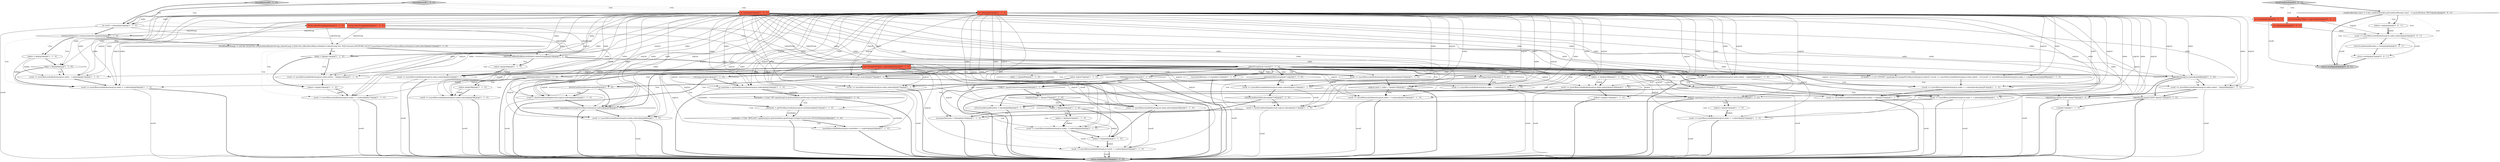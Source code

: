 digraph {
40 [style = filled, label = "result += insertReturnAndIndent(argList,index,indent)@@@21@@@['1', '1', '0']", fillcolor = white, shape = ellipse image = "AAA0AAABBB1BBB"];
44 [style = filled, label = "SQLUtils.isBlockEndKeyword(dialect,tokenString)@@@19@@@['1', '1', '0']", fillcolor = white, shape = diamond image = "AAA0AAABBB1BBB"];
6 [style = filled, label = "index > 0@@@6@@@['1', '1', '0']", fillcolor = white, shape = diamond image = "AAA0AAABBB1BBB"];
13 [style = filled, label = "result += insertReturnAndIndent(argList,index,indent - 1)@@@62@@@['1', '1', '0']", fillcolor = white, shape = ellipse image = "AAA0AAABBB1BBB"];
19 [style = filled, label = "\"CASE\".equalsIgnoreCase(getPrevKeyword(argList,index))@@@83@@@['1', '1', '0']", fillcolor = white, shape = diamond image = "AAA0AAABBB1BBB"];
21 [style = filled, label = "result += insertReturnAndIndent(argList,index - 1,indent)@@@50@@@['1', '1', '0']", fillcolor = white, shape = ellipse image = "AAA0AAABBB1BBB"];
4 [style = filled, label = "{result += insertReturnAndIndent(argList,index + 1,indent)break}@@@97@@@['1', '1', '0']", fillcolor = white, shape = ellipse image = "AAA0AAABBB1BBB"];
86 [style = filled, label = "int index@@@2@@@['0', '0', '1']", fillcolor = tomato, shape = box image = "AAA0AAABBB3BBB"];
45 [style = filled, label = "\"WHEN\".equalsIgnoreCase(getNextKeyword(argList,index))@@@51@@@['1', '1', '0']", fillcolor = white, shape = diamond image = "AAA0AAABBB1BBB"];
54 [style = filled, label = "isJoinStart(argList,index)@@@68@@@['1', '1', '0']", fillcolor = white, shape = diamond image = "AAA0AAABBB1BBB"];
79 [style = filled, label = "isFirstConditionInBrackets = false@@@6@@@['0', '0', '1']", fillcolor = white, shape = ellipse image = "AAA0AAABBB3BBB"];
3 [style = filled, label = "result += insertReturnAndIndent(argList,index,indent)@@@86@@@['1', '1', '0']", fillcolor = white, shape = ellipse image = "AAA0AAABBB1BBB"];
1 [style = filled, label = "result = checkConditionDepth(result,argList,index)@@@117@@@['1', '1', '0']", fillcolor = white, shape = ellipse image = "AAA0AAABBB1BBB"];
35 [style = filled, label = "result = checkConditionDepth(result,argList,index)@@@81@@@['1', '1', '0']", fillcolor = white, shape = ellipse image = "AAA0AAABBB1BBB"];
37 [style = filled, label = "result += insertReturnAndIndent(argList,index + 1,indent)@@@9@@@['1', '1', '0']", fillcolor = white, shape = ellipse image = "AAA0AAABBB1BBB"];
67 [style = filled, label = "result += insertReturnAndIndent(argList,index,indent - 1)@@@69@@@['1', '1', '0']", fillcolor = white, shape = ellipse image = "AAA0AAABBB1BBB"];
74 [style = filled, label = "List<FormatterToken> argList@@@2@@@['0', '1', '0']", fillcolor = tomato, shape = box image = "AAA0AAABBB2BBB"];
65 [style = filled, label = "formatKeyword['1', '0', '0']", fillcolor = lightgray, shape = diamond image = "AAA0AAABBB1BBB"];
59 [style = filled, label = "nextIndex > 0 && \"OR\".equals(argList.get(nextIndex).getString().toUpperCase(Locale.ENGLISH))@@@26@@@['1', '1', '0']", fillcolor = white, shape = diamond image = "AAA0AAABBB1BBB"];
63 [style = filled, label = "indent = 0@@@41@@@['1', '1', '0']", fillcolor = white, shape = ellipse image = "AAA0AAABBB1BBB"];
15 [style = filled, label = "result += insertReturnAndIndent(argList,index,indent)@@@75@@@['1', '1', '0']", fillcolor = white, shape = ellipse image = "AAA0AAABBB1BBB"];
58 [style = filled, label = "result += insertReturnAndIndent(argList,index + 1,indent)@@@17@@@['1', '1', '0']", fillcolor = white, shape = ellipse image = "AAA0AAABBB1BBB"];
27 [style = filled, label = "result += insertReturnAndIndent(argList,index,indent)@@@115@@@['1', '1', '0']", fillcolor = white, shape = ellipse image = "AAA0AAABBB1BBB"];
28 [style = filled, label = "indent++@@@110@@@['1', '1', '0']", fillcolor = white, shape = ellipse image = "AAA0AAABBB1BBB"];
39 [style = filled, label = "nextIndex = getNextKeywordIndex(argList,nextIndex)@@@27@@@['1', '1', '0']", fillcolor = white, shape = ellipse image = "AAA0AAABBB1BBB"];
20 [style = filled, label = "!isCompact@@@35@@@['1', '1', '0']", fillcolor = white, shape = diamond image = "AAA0AAABBB1BBB"];
29 [style = filled, label = "insertReturnAndIndent(argList,nextIndex + 1,indent)@@@29@@@['1', '1', '0']", fillcolor = white, shape = ellipse image = "AAA0AAABBB1BBB"];
14 [style = filled, label = "!isCompact@@@57@@@['1', '1', '0']", fillcolor = white, shape = diamond image = "AAA0AAABBB1BBB"];
61 [style = filled, label = "indent++@@@16@@@['1', '1', '0']", fillcolor = white, shape = ellipse image = "AAA0AAABBB1BBB"];
84 [style = filled, label = "indent++@@@4@@@['0', '0', '1']", fillcolor = white, shape = ellipse image = "AAA0AAABBB3BBB"];
43 [style = filled, label = "isFirstConditionInBrackets@@@116@@@['1', '1', '0']", fillcolor = white, shape = diamond image = "AAA0AAABBB1BBB"];
87 [style = filled, label = "conditionBracket.size() != 0 && conditionBracket.get(conditionBracket.size() - 1).equals(Boolean.TRUE)@@@3@@@['0', '0', '1']", fillcolor = white, shape = diamond image = "AAA0AAABBB3BBB"];
73 [style = filled, label = "formatKeyword['0', '1', '0']", fillcolor = lightgray, shape = diamond image = "AAA0AAABBB2BBB"];
23 [style = filled, label = "indent--@@@74@@@['1', '1', '0']", fillcolor = white, shape = ellipse image = "AAA0AAABBB1BBB"];
57 [style = filled, label = "result += insertReturnAndIndent(argList,index + 1,indent)@@@53@@@['1', '1', '0']", fillcolor = white, shape = ellipse image = "AAA0AAABBB1BBB"];
11 [style = filled, label = "nextIndex > 0 && \"REPLACE\".equals(argList.get(nextIndex).getString().toUpperCase(Locale.ENGLISH))@@@28@@@['1', '1', '0']", fillcolor = white, shape = diamond image = "AAA0AAABBB1BBB"];
41 [style = filled, label = "isFirstConditionInBrackets@@@80@@@['1', '1', '0']", fillcolor = white, shape = diamond image = "AAA0AAABBB1BBB"];
60 [style = filled, label = "!encounterBetween@@@114@@@['1', '1', '0']", fillcolor = white, shape = diamond image = "AAA0AAABBB1BBB"];
66 [style = filled, label = "bracketsDepth > 0@@@37@@@['1', '1', '0']", fillcolor = white, shape = diamond image = "AAA0AAABBB1BBB"];
46 [style = filled, label = "!isCompact@@@63@@@['1', '1', '0']", fillcolor = white, shape = diamond image = "AAA0AAABBB1BBB"];
10 [style = filled, label = "tokenString.equals(\"JOIN\")@@@70@@@['1', '0', '0']", fillcolor = white, shape = diamond image = "AAA0AAABBB1BBB"];
38 [style = filled, label = "int nextIndex = getNextKeywordIndex(argList,index)@@@25@@@['1', '1', '0']", fillcolor = white, shape = ellipse image = "AAA0AAABBB1BBB"];
70 [style = filled, label = "argList.size() < index + 3@@@104@@@['1', '1', '0']", fillcolor = white, shape = diamond image = "AAA0AAABBB1BBB"];
5 [style = filled, label = "!\"TABLE\".equals(tokenString)@@@36@@@['1', '1', '0']", fillcolor = white, shape = diamond image = "AAA0AAABBB1BBB"];
82 [style = filled, label = "checkConditionDepth['0', '0', '1']", fillcolor = lightgray, shape = diamond image = "AAA0AAABBB3BBB"];
62 [style = filled, label = "indent--@@@20@@@['1', '1', '0']", fillcolor = white, shape = ellipse image = "AAA0AAABBB1BBB"];
25 [style = filled, label = "result += insertReturnAndIndent(argList,index - 1,indent)@@@42@@@['1', '1', '0']", fillcolor = white, shape = ellipse image = "AAA0AAABBB1BBB"];
36 [style = filled, label = "blockHeaderStrings != null && ArrayUtils.contains(blockHeaderStrings,tokenString) || (SQLUtils.isBlockStartKeyword(dialect,tokenString) && !SQLConstants.KEYWORD_SELECT.equalsIgnoreCase(getPrevSpecialKeyword(argList,index,false)))@@@12@@@['1', '1', '0']", fillcolor = white, shape = diamond image = "AAA0AAABBB1BBB"];
64 [style = filled, label = "indent = 0@@@5@@@['1', '1', '0']", fillcolor = white, shape = ellipse image = "AAA0AAABBB1BBB"];
53 [style = filled, label = "result += insertReturnAndIndent(argList,index + 1,indent)@@@64@@@['1', '1', '0']", fillcolor = white, shape = ellipse image = "AAA0AAABBB1BBB"];
42 [style = filled, label = "int index@@@2@@@['1', '1', '0']", fillcolor = tomato, shape = box image = "AAA0AAABBB1BBB"];
8 [style = filled, label = "index > 0@@@40@@@['1', '1', '0']", fillcolor = white, shape = diamond image = "AAA0AAABBB1BBB"];
32 [style = filled, label = "String tokenString@@@2@@@['1', '0', '0']", fillcolor = tomato, shape = box image = "AAA0AAABBB1BBB"];
83 [style = filled, label = "return result@@@7@@@['0', '0', '1']", fillcolor = white, shape = ellipse image = "AAA0AAABBB3BBB"];
16 [style = filled, label = "{}@@@71@@@['1', '1', '0']", fillcolor = white, shape = ellipse image = "AAA0AAABBB1BBB"];
56 [style = filled, label = "encounterBetween = true@@@112@@@['1', '1', '0']", fillcolor = white, shape = ellipse image = "AAA0AAABBB1BBB"];
78 [style = filled, label = "int result@@@2@@@['0', '0', '1']", fillcolor = tomato, shape = box image = "AAA0AAABBB3BBB"];
48 [style = filled, label = "{if (index > 1) {if (\"UPDATE\".equalsIgnoreCase(getPrevKeyword(argList,index))) {result += insertReturnAndIndent(argList,index,indent - 1)}}result += insertReturnAndIndent(argList,index + 1,indent)break}@@@88@@@['1', '1', '0']", fillcolor = white, shape = ellipse image = "AAA0AAABBB1BBB"];
31 [style = filled, label = "index > 0@@@13@@@['1', '1', '0']", fillcolor = white, shape = diamond image = "AAA0AAABBB1BBB"];
75 [style = filled, label = "isFirstConditionInBrackets = false@@@66@@@['0', '1', '0']", fillcolor = white, shape = ellipse image = "AAA1AAABBB2BBB"];
18 [style = filled, label = "result += insertReturnAndIndent(argList,index,indent - 1)@@@14@@@['1', '1', '0']", fillcolor = white, shape = ellipse image = "AAA0AAABBB1BBB"];
52 [style = filled, label = "\"CREATE\".equalsIgnoreCase(getPrevKeyword(argList,index))@@@77@@@['1', '1', '0']", fillcolor = white, shape = diamond image = "AAA0AAABBB1BBB"];
2 [style = filled, label = "result += insertReturnAndIndent(argList,result + 1,indent)@@@45@@@['1', '1', '0']", fillcolor = white, shape = ellipse image = "AAA0AAABBB1BBB"];
49 [style = filled, label = "int result = index@@@3@@@['1', '1', '0']", fillcolor = white, shape = ellipse image = "AAA0AAABBB1BBB"];
30 [style = filled, label = "result += insertReturnAndIndent(argList,index,indent)@@@38@@@['1', '1', '0']", fillcolor = white, shape = ellipse image = "AAA0AAABBB1BBB"];
17 [style = filled, label = "result += insertReturnAndIndent(argList,index - 1,indent)@@@7@@@['1', '1', '0']", fillcolor = white, shape = ellipse image = "AAA0AAABBB1BBB"];
22 [style = filled, label = "result += insertReturnAndIndent(argList,index,indent + 1)@@@101@@@['1', '1', '0']", fillcolor = white, shape = ellipse image = "AAA0AAABBB1BBB"];
77 [style = filled, label = "tokenString.equals(\"JOIN\")@@@71@@@['0', '1', '0']", fillcolor = white, shape = diamond image = "AAA0AAABBB2BBB"];
33 [style = filled, label = "indent++@@@44@@@['1', '1', '0']", fillcolor = white, shape = ellipse image = "AAA0AAABBB1BBB"];
34 [style = filled, label = "indent--@@@58@@@['1', '1', '0']", fillcolor = white, shape = ellipse image = "AAA0AAABBB1BBB"];
55 [style = filled, label = "result += insertReturnAndIndent(argList,index,indent)@@@109@@@['1', '1', '0']", fillcolor = white, shape = ellipse image = "AAA0AAABBB1BBB"];
71 [style = filled, label = "tokenString@@@23@@@['1', '1', '0']", fillcolor = white, shape = diamond image = "AAA0AAABBB1BBB"];
51 [style = filled, label = "indent++@@@52@@@['1', '1', '0']", fillcolor = white, shape = ellipse image = "AAA0AAABBB1BBB"];
7 [style = filled, label = "indent -= 2@@@108@@@['1', '1', '0']", fillcolor = white, shape = ellipse image = "AAA0AAABBB1BBB"];
24 [style = filled, label = "return result@@@124@@@['1', '1', '0']", fillcolor = lightgray, shape = ellipse image = "AAA0AAABBB1BBB"];
69 [style = filled, label = "statementDelimiters.contains(tokenString)@@@4@@@['1', '1', '0']", fillcolor = white, shape = diamond image = "AAA0AAABBB1BBB"];
9 [style = filled, label = "index > 1@@@89@@@['1', '1', '0']", fillcolor = white, shape = diamond image = "AAA0AAABBB1BBB"];
0 [style = filled, label = "int index@@@2@@@['1', '0', '0']", fillcolor = tomato, shape = box image = "AAA0AAABBB1BBB"];
68 [style = filled, label = "result += insertReturnAndIndent(argList,index,indent)@@@103@@@['1', '1', '0']", fillcolor = white, shape = ellipse image = "AAA0AAABBB1BBB"];
47 [style = filled, label = "result += insertReturnAndIndent(argList,index + 3,indent)@@@105@@@['1', '1', '0']", fillcolor = white, shape = ellipse image = "AAA0AAABBB1BBB"];
72 [style = filled, label = "!isCompact@@@49@@@['1', '1', '0']", fillcolor = white, shape = diamond image = "AAA0AAABBB1BBB"];
26 [style = filled, label = "result += insertReturnAndIndent(argList,index,indent)@@@59@@@['1', '1', '0']", fillcolor = white, shape = ellipse image = "AAA0AAABBB1BBB"];
85 [style = filled, label = "List<FormatterToken> argList@@@2@@@['0', '0', '1']", fillcolor = tomato, shape = box image = "AAA0AAABBB3BBB"];
12 [style = filled, label = "!isCompact@@@24@@@['1', '1', '0']", fillcolor = white, shape = diamond image = "AAA0AAABBB1BBB"];
76 [style = filled, label = "String tokenString@@@2@@@['0', '1', '0']", fillcolor = tomato, shape = box image = "AAA0AAABBB2BBB"];
50 [style = filled, label = "encounterBetween = false@@@120@@@['1', '1', '0']", fillcolor = white, shape = ellipse image = "AAA0AAABBB1BBB"];
80 [style = filled, label = "result += insertReturnAndIndent(argList,index,indent)@@@5@@@['0', '0', '1']", fillcolor = white, shape = ellipse image = "AAA0AAABBB3BBB"];
81 [style = filled, label = "return result@@@9@@@['0', '0', '1']", fillcolor = lightgray, shape = ellipse image = "AAA0AAABBB3BBB"];
41->35 [style = dotted, label="true"];
0->19 [style = solid, label="index"];
62->40 [style = solid, label="indent"];
72->21 [style = bold, label=""];
0->67 [style = solid, label="index"];
42->57 [style = solid, label="index"];
59->11 [style = dotted, label="true"];
80->83 [style = solid, label="result"];
43->1 [style = dotted, label="true"];
42->8 [style = solid, label="index"];
54->10 [style = bold, label=""];
6->37 [style = bold, label=""];
71->22 [style = bold, label=""];
54->67 [style = bold, label=""];
48->4 [style = bold, label=""];
46->75 [style = bold, label=""];
14->24 [style = bold, label=""];
0->1 [style = solid, label="index"];
76->44 [style = solid, label="tokenString"];
41->35 [style = bold, label=""];
51->57 [style = bold, label=""];
82->86 [style = dotted, label="true"];
53->24 [style = solid, label="result"];
74->58 [style = solid, label="argList"];
74->1 [style = solid, label="argList"];
70->47 [style = dotted, label="true"];
74->3 [style = solid, label="argList"];
58->24 [style = bold, label=""];
71->55 [style = dotted, label="true"];
0->25 [style = solid, label="index"];
60->27 [style = dotted, label="true"];
35->24 [style = solid, label="result"];
63->25 [style = solid, label="indent"];
34->26 [style = bold, label=""];
71->23 [style = dotted, label="true"];
42->29 [style = solid, label="argList"];
27->1 [style = solid, label="result"];
74->47 [style = solid, label="argList"];
0->27 [style = solid, label="index"];
71->50 [style = dotted, label="true"];
73->74 [style = dotted, label="true"];
42->39 [style = solid, label="argList"];
74->25 [style = solid, label="argList"];
71->23 [style = bold, label=""];
25->33 [style = bold, label=""];
74->68 [style = solid, label="argList"];
0->30 [style = solid, label="index"];
71->52 [style = dotted, label="true"];
74->30 [style = solid, label="argList"];
74->17 [style = solid, label="argList"];
59->39 [style = bold, label=""];
5->24 [style = bold, label=""];
42->19 [style = solid, label="argList"];
53->75 [style = bold, label=""];
71->72 [style = bold, label=""];
14->34 [style = bold, label=""];
13->46 [style = bold, label=""];
43->1 [style = bold, label=""];
53->24 [style = bold, label=""];
14->34 [style = dotted, label="true"];
74->57 [style = solid, label="argList"];
42->21 [style = solid, label="index"];
38->59 [style = bold, label=""];
42->52 [style = solid, label="index"];
39->11 [style = bold, label=""];
69->64 [style = bold, label=""];
42->68 [style = solid, label="index"];
60->27 [style = bold, label=""];
15->24 [style = bold, label=""];
11->24 [style = bold, label=""];
30->33 [style = bold, label=""];
32->36 [style = solid, label="tokenString"];
61->58 [style = solid, label="indent"];
0->37 [style = solid, label="index"];
0->58 [style = solid, label="index"];
74->40 [style = solid, label="argList"];
42->47 [style = solid, label="argList"];
1->50 [style = bold, label=""];
47->24 [style = bold, label=""];
61->58 [style = bold, label=""];
74->22 [style = solid, label="argList"];
42->26 [style = solid, label="index"];
71->20 [style = dotted, label="true"];
42->48 [style = solid, label="index"];
44->62 [style = dotted, label="true"];
3->24 [style = solid, label="result"];
39->29 [style = solid, label="nextIndex"];
12->59 [style = dotted, label="true"];
60->50 [style = bold, label=""];
52->41 [style = bold, label=""];
42->17 [style = solid, label="index"];
73->49 [style = bold, label=""];
69->36 [style = dotted, label="false"];
29->24 [style = bold, label=""];
42->55 [style = solid, label="index"];
0->48 [style = solid, label="index"];
8->33 [style = bold, label=""];
42->26 [style = solid, label="argList"];
64->17 [style = solid, label="indent"];
22->24 [style = solid, label="result"];
74->13 [style = solid, label="argList"];
42->18 [style = solid, label="argList"];
71->24 [style = bold, label=""];
49->35 [style = solid, label="result"];
42->86 [style = dashed, label="0"];
14->26 [style = dotted, label="true"];
42->70 [style = solid, label="index"];
31->18 [style = bold, label=""];
42->13 [style = solid, label="argList"];
87->83 [style = dotted, label="true"];
0->68 [style = solid, label="index"];
42->1 [style = solid, label="index"];
58->24 [style = solid, label="result"];
54->67 [style = dotted, label="true"];
42->25 [style = solid, label="argList"];
71->77 [style = dotted, label="true"];
71->28 [style = dotted, label="true"];
60->43 [style = dotted, label="true"];
87->80 [style = dotted, label="true"];
71->14 [style = bold, label=""];
74->45 [style = solid, label="argList"];
31->61 [style = bold, label=""];
74->54 [style = solid, label="argList"];
2->24 [style = solid, label="result"];
43->50 [style = bold, label=""];
38->39 [style = solid, label="nextIndex"];
49->2 [style = solid, label="result"];
42->27 [style = solid, label="index"];
73->42 [style = dotted, label="true"];
7->55 [style = bold, label=""];
42->35 [style = solid, label="argList"];
44->40 [style = dotted, label="true"];
27->24 [style = solid, label="result"];
0->57 [style = solid, label="index"];
55->28 [style = bold, label=""];
64->37 [style = solid, label="indent"];
37->24 [style = solid, label="result"];
5->33 [style = dotted, label="true"];
18->61 [style = bold, label=""];
42->2 [style = solid, label="argList"];
23->15 [style = solid, label="indent"];
42->67 [style = solid, label="argList"];
74->35 [style = solid, label="argList"];
75->24 [style = bold, label=""];
15->24 [style = solid, label="result"];
23->15 [style = bold, label=""];
36->44 [style = dotted, label="false"];
33->2 [style = solid, label="indent"];
42->31 [style = solid, label="index"];
0->55 [style = solid, label="index"];
20->5 [style = bold, label=""];
87->79 [style = dotted, label="true"];
42->49 [style = solid, label="index"];
71->60 [style = dotted, label="true"];
46->53 [style = bold, label=""];
17->37 [style = bold, label=""];
71->7 [style = dotted, label="true"];
71->68 [style = dotted, label="true"];
71->13 [style = bold, label=""];
36->44 [style = bold, label=""];
42->3 [style = solid, label="index"];
20->24 [style = bold, label=""];
0->35 [style = solid, label="index"];
74->18 [style = solid, label="argList"];
56->24 [style = bold, label=""];
83->81 [style = bold, label=""];
5->2 [style = dotted, label="true"];
87->84 [style = bold, label=""];
39->11 [style = solid, label="nextIndex"];
71->75 [style = dotted, label="true"];
71->12 [style = bold, label=""];
42->25 [style = solid, label="index"];
42->47 [style = solid, label="index"];
16->24 [style = bold, label=""];
30->2 [style = solid, label="result"];
74->48 [style = solid, label="argList"];
0->31 [style = solid, label="index"];
71->13 [style = dotted, label="true"];
74->29 [style = solid, label="argList"];
87->84 [style = dotted, label="true"];
42->15 [style = solid, label="index"];
71->56 [style = bold, label=""];
42->6 [style = solid, label="index"];
0->21 [style = solid, label="index"];
45->24 [style = bold, label=""];
28->24 [style = bold, label=""];
42->27 [style = solid, label="argList"];
74->27 [style = solid, label="argList"];
66->30 [style = bold, label=""];
36->31 [style = bold, label=""];
69->36 [style = bold, label=""];
65->42 [style = dotted, label="true"];
42->18 [style = solid, label="index"];
0->47 [style = solid, label="index"];
42->45 [style = solid, label="argList"];
19->3 [style = bold, label=""];
42->35 [style = solid, label="index"];
46->53 [style = dotted, label="true"];
80->79 [style = bold, label=""];
66->8 [style = dotted, label="false"];
71->72 [style = dotted, label="true"];
65->0 [style = dotted, label="true"];
82->87 [style = bold, label=""];
71->14 [style = dotted, label="true"];
74->52 [style = solid, label="argList"];
42->53 [style = solid, label="index"];
74->19 [style = solid, label="argList"];
71->3 [style = bold, label=""];
68->24 [style = solid, label="result"];
0->17 [style = solid, label="index"];
4->22 [style = bold, label=""];
71->70 [style = dotted, label="true"];
80->81 [style = solid, label="result"];
74->26 [style = solid, label="argList"];
49->69 [style = bold, label=""];
40->24 [style = solid, label="result"];
71->46 [style = dotted, label="true"];
26->24 [style = solid, label="result"];
42->68 [style = solid, label="argList"];
36->58 [style = dotted, label="true"];
57->24 [style = bold, label=""];
70->24 [style = bold, label=""];
72->21 [style = dotted, label="true"];
44->71 [style = bold, label=""];
71->41 [style = dotted, label="true"];
0->26 [style = solid, label="index"];
68->70 [style = bold, label=""];
71->54 [style = dotted, label="true"];
0->70 [style = solid, label="index"];
0->53 [style = solid, label="index"];
36->31 [style = dotted, label="true"];
84->80 [style = bold, label=""];
74->67 [style = solid, label="argList"];
74->39 [style = solid, label="argList"];
7->55 [style = solid, label="indent"];
42->37 [style = solid, label="index"];
49->24 [style = solid, label="result"];
20->5 [style = dotted, label="true"];
71->19 [style = bold, label=""];
38->59 [style = solid, label="nextIndex"];
42->17 [style = solid, label="argList"];
10->16 [style = bold, label=""];
62->40 [style = bold, label=""];
44->62 [style = bold, label=""];
37->24 [style = bold, label=""];
71->12 [style = dotted, label="true"];
67->24 [style = solid, label="result"];
67->10 [style = bold, label=""];
69->64 [style = dotted, label="true"];
74->15 [style = solid, label="argList"];
87->81 [style = bold, label=""];
52->24 [style = bold, label=""];
57->24 [style = solid, label="result"];
42->54 [style = solid, label="index"];
51->57 [style = solid, label="indent"];
71->4 [style = bold, label=""];
76->69 [style = solid, label="tokenString"];
44->71 [style = dotted, label="false"];
76->36 [style = solid, label="tokenString"];
45->51 [style = dotted, label="true"];
74->21 [style = solid, label="argList"];
12->38 [style = dotted, label="true"];
31->18 [style = dotted, label="true"];
42->21 [style = solid, label="argList"];
40->24 [style = bold, label=""];
42->48 [style = solid, label="argList"];
71->48 [style = bold, label=""];
0->15 [style = solid, label="index"];
42->40 [style = solid, label="index"];
71->56 [style = dotted, label="true"];
34->26 [style = solid, label="indent"];
71->54 [style = bold, label=""];
77->24 [style = bold, label=""];
71->19 [style = dotted, label="true"];
42->30 [style = solid, label="index"];
42->37 [style = solid, label="argList"];
76->71 [style = solid, label="tokenString"];
82->85 [style = dotted, label="true"];
6->17 [style = bold, label=""];
78->81 [style = solid, label="result"];
77->16 [style = bold, label=""];
42->22 [style = solid, label="index"];
42->38 [style = solid, label="argList"];
85->80 [style = solid, label="argList"];
45->51 [style = bold, label=""];
74->38 [style = solid, label="argList"];
73->76 [style = dotted, label="true"];
84->80 [style = solid, label="indent"];
27->43 [style = bold, label=""];
42->15 [style = solid, label="argList"];
74->4 [style = solid, label="argList"];
65->49 [style = bold, label=""];
32->69 [style = solid, label="tokenString"];
42->58 [style = solid, label="argList"];
32->44 [style = solid, label="tokenString"];
11->29 [style = bold, label=""];
3->24 [style = bold, label=""];
10->24 [style = bold, label=""];
22->24 [style = bold, label=""];
70->47 [style = bold, label=""];
54->77 [style = bold, label=""];
0->4 [style = solid, label="index"];
0->18 [style = solid, label="index"];
0->3 [style = solid, label="index"];
7->28 [style = solid, label="indent"];
55->24 [style = solid, label="result"];
42->1 [style = solid, label="argList"];
12->24 [style = bold, label=""];
42->4 [style = solid, label="index"];
0->45 [style = solid, label="index"];
42->58 [style = solid, label="index"];
42->22 [style = solid, label="argList"];
71->15 [style = dotted, label="true"];
42->40 [style = solid, label="argList"];
42->53 [style = solid, label="argList"];
59->24 [style = bold, label=""];
42->45 [style = solid, label="index"];
63->25 [style = bold, label=""];
71->10 [style = dotted, label="true"];
72->45 [style = dotted, label="true"];
26->24 [style = bold, label=""];
32->71 [style = solid, label="tokenString"];
50->24 [style = bold, label=""];
11->29 [style = dotted, label="true"];
8->25 [style = dotted, label="true"];
71->60 [style = bold, label=""];
72->24 [style = bold, label=""];
6->17 [style = dotted, label="true"];
0->49 [style = solid, label="index"];
33->2 [style = bold, label=""];
0->40 [style = solid, label="index"];
5->66 [style = bold, label=""];
69->37 [style = dotted, label="true"];
42->52 [style = solid, label="argList"];
47->24 [style = solid, label="result"];
71->68 [style = bold, label=""];
2->24 [style = bold, label=""];
79->83 [style = bold, label=""];
82->78 [style = dotted, label="true"];
21->45 [style = bold, label=""];
5->66 [style = dotted, label="true"];
1->24 [style = solid, label="result"];
74->37 [style = solid, label="argList"];
74->2 [style = solid, label="argList"];
64->6 [style = bold, label=""];
8->63 [style = bold, label=""];
42->57 [style = solid, label="argList"];
21->24 [style = solid, label="result"];
13->24 [style = solid, label="result"];
71->9 [style = dotted, label="true"];
19->24 [style = bold, label=""];
66->30 [style = dotted, label="true"];
63->33 [style = solid, label="indent"];
42->55 [style = solid, label="argList"];
42->3 [style = solid, label="argList"];
42->54 [style = solid, label="argList"];
42->67 [style = solid, label="index"];
0->22 [style = solid, label="index"];
71->7 [style = bold, label=""];
8->63 [style = dotted, label="true"];
42->19 [style = solid, label="index"];
74->55 [style = solid, label="argList"];
0->8 [style = solid, label="index"];
0->38 [style = solid, label="index"];
42->13 [style = solid, label="index"];
86->80 [style = solid, label="index"];
67->77 [style = bold, label=""];
25->2 [style = solid, label="result"];
74->53 [style = solid, label="argList"];
42->38 [style = solid, label="index"];
42->4 [style = solid, label="argList"];
71->52 [style = bold, label=""];
66->8 [style = bold, label=""];
41->19 [style = bold, label=""];
12->38 [style = bold, label=""];
71->3 [style = dotted, label="true"];
0->13 [style = solid, label="index"];
42->30 [style = solid, label="argList"];
45->57 [style = dotted, label="true"];
71->20 [style = bold, label=""];
36->61 [style = dotted, label="true"];
69->6 [style = dotted, label="true"];
0->6 [style = solid, label="index"];
59->39 [style = dotted, label="true"];
35->19 [style = bold, label=""];
46->24 [style = bold, label=""];
71->22 [style = dotted, label="true"];
65->32 [style = dotted, label="true"];
0->54 [style = solid, label="index"];
0->52 [style = solid, label="index"];
}
